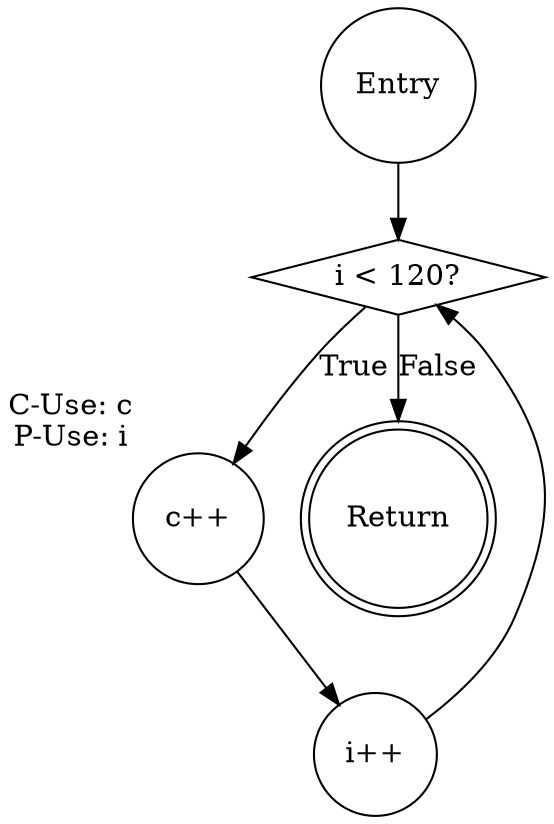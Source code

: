 digraph swi120 {
    rankdir=TB;
    
    1 [shape=circle, label="Entry"];
    2 [shape=diamond, label="i < 120?"];
    3 [shape=circle, label="c++", xlabel="C-Use: c\nP-Use: i"];
    4 [shape=circle, label="i++"];
    5 [shape=doublecircle, label="Return"];
    
    1 -> 2;
    2 -> 3 [label="True"];
    2 -> 5 [label="False"];
    3 -> 4;
    4 -> 2;
}